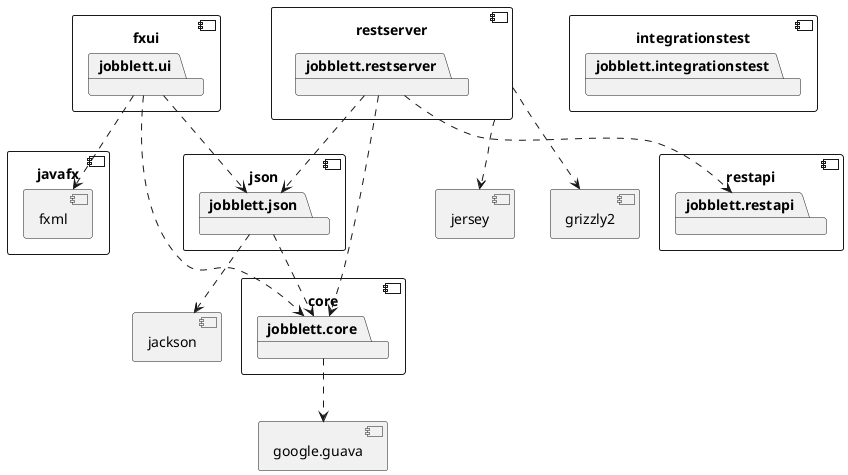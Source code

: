 @startuml

component core{
package jobblett.core
}

component fxui{
package jobblett.ui
}

component json{
package jobblett.json
}

component google.guava{
}

component javafx{
	component fxml{
	}
}
component jackson{
}

component restapi{
package jobblett.restapi
}

component restserver{
package jobblett.restserver
}


component integrationstest{
package jobblett.integrationstest
}


jobblett.ui ..>fxml
jobblett.core ..> google.guava
jobblett.ui ..> jobblett.core
jobblett.json ..> jackson
jobblett.ui ..> jobblett.json
jobblett.json ..> jobblett.core

jobblett.restserver ..> jobblett.core
jobblett.restserver ..> jobblett.json
jobblett.restserver ..> jobblett.restapi


component jersey {
}

component grizzly2 {
}

restserver ..> jersey
restserver ..> grizzly2




@enduml
